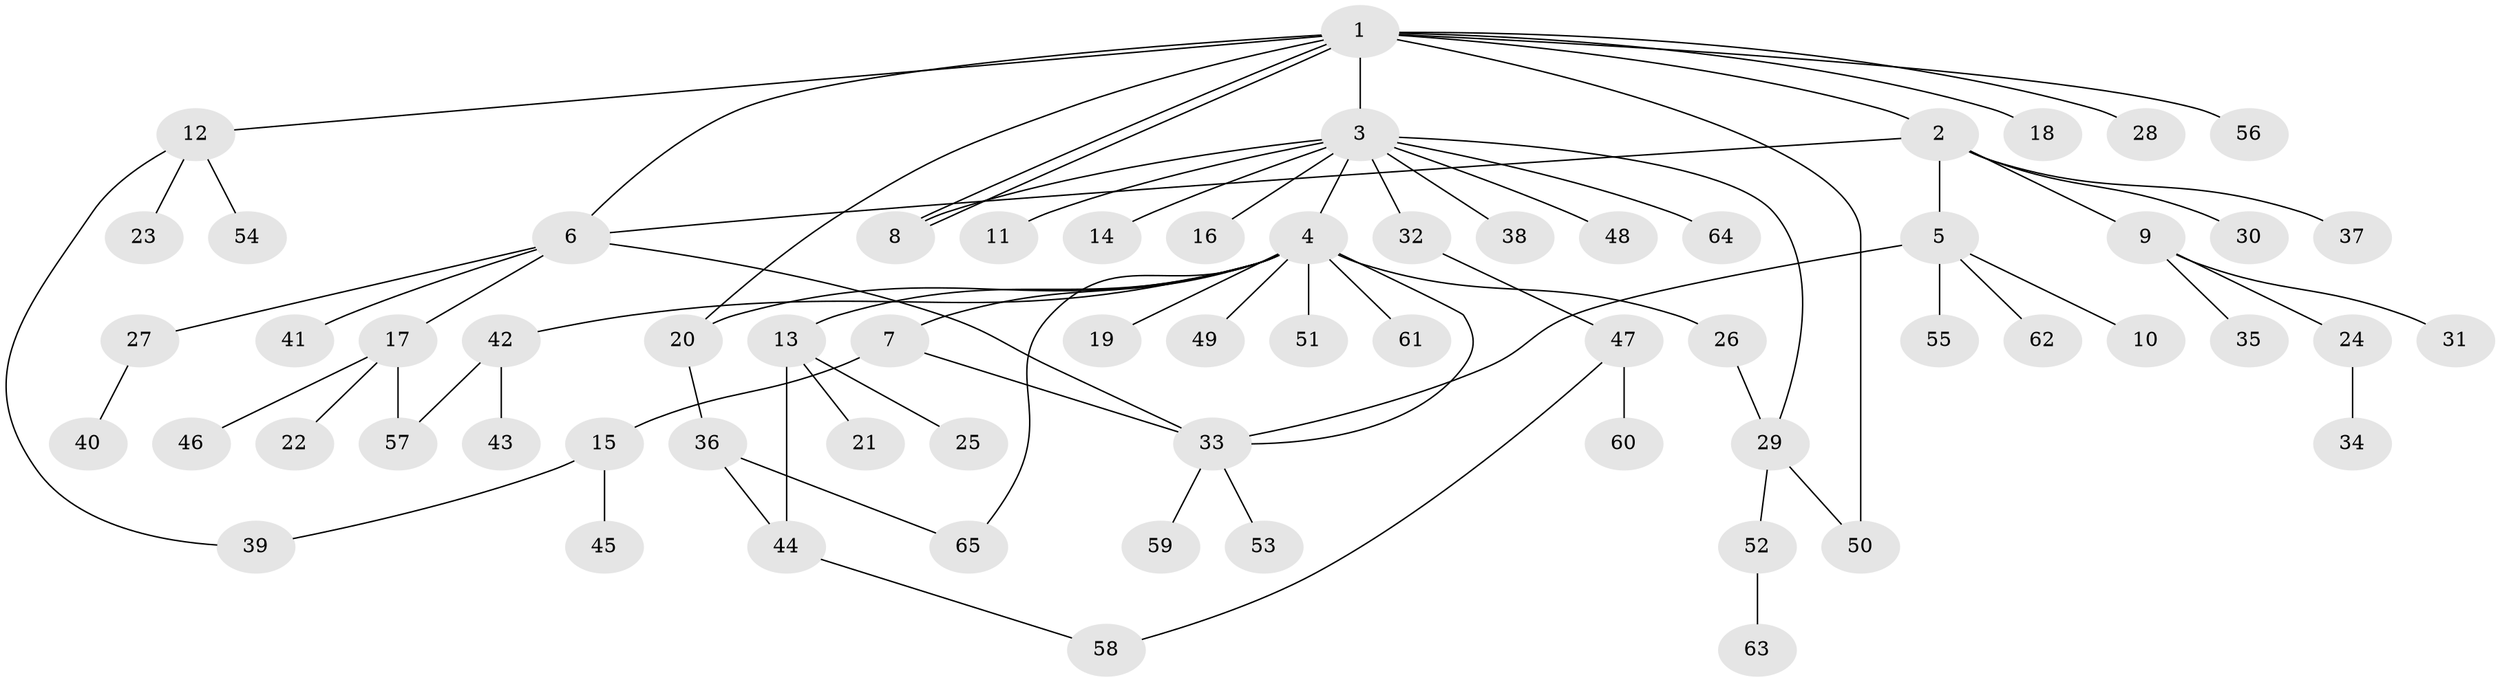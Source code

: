 // coarse degree distribution, {9: 0.06382978723404255, 11: 0.02127659574468085, 8: 0.02127659574468085, 3: 0.14893617021276595, 1: 0.5957446808510638, 2: 0.0851063829787234, 4: 0.0425531914893617, 5: 0.02127659574468085}
// Generated by graph-tools (version 1.1) at 2025/51/02/27/25 19:51:55]
// undirected, 65 vertices, 78 edges
graph export_dot {
graph [start="1"]
  node [color=gray90,style=filled];
  1;
  2;
  3;
  4;
  5;
  6;
  7;
  8;
  9;
  10;
  11;
  12;
  13;
  14;
  15;
  16;
  17;
  18;
  19;
  20;
  21;
  22;
  23;
  24;
  25;
  26;
  27;
  28;
  29;
  30;
  31;
  32;
  33;
  34;
  35;
  36;
  37;
  38;
  39;
  40;
  41;
  42;
  43;
  44;
  45;
  46;
  47;
  48;
  49;
  50;
  51;
  52;
  53;
  54;
  55;
  56;
  57;
  58;
  59;
  60;
  61;
  62;
  63;
  64;
  65;
  1 -- 2;
  1 -- 3;
  1 -- 6;
  1 -- 8;
  1 -- 8;
  1 -- 12;
  1 -- 18;
  1 -- 20;
  1 -- 28;
  1 -- 50;
  1 -- 56;
  2 -- 5;
  2 -- 6;
  2 -- 9;
  2 -- 30;
  2 -- 37;
  3 -- 4;
  3 -- 8;
  3 -- 11;
  3 -- 14;
  3 -- 16;
  3 -- 29;
  3 -- 32;
  3 -- 38;
  3 -- 48;
  3 -- 64;
  4 -- 7;
  4 -- 13;
  4 -- 19;
  4 -- 20;
  4 -- 26;
  4 -- 33;
  4 -- 42;
  4 -- 49;
  4 -- 51;
  4 -- 61;
  4 -- 65;
  5 -- 10;
  5 -- 33;
  5 -- 55;
  5 -- 62;
  6 -- 17;
  6 -- 27;
  6 -- 33;
  6 -- 41;
  7 -- 15;
  7 -- 33;
  9 -- 24;
  9 -- 31;
  9 -- 35;
  12 -- 23;
  12 -- 39;
  12 -- 54;
  13 -- 21;
  13 -- 25;
  13 -- 44;
  15 -- 39;
  15 -- 45;
  17 -- 22;
  17 -- 46;
  17 -- 57;
  20 -- 36;
  24 -- 34;
  26 -- 29;
  27 -- 40;
  29 -- 50;
  29 -- 52;
  32 -- 47;
  33 -- 53;
  33 -- 59;
  36 -- 44;
  36 -- 65;
  42 -- 43;
  42 -- 57;
  44 -- 58;
  47 -- 58;
  47 -- 60;
  52 -- 63;
}
